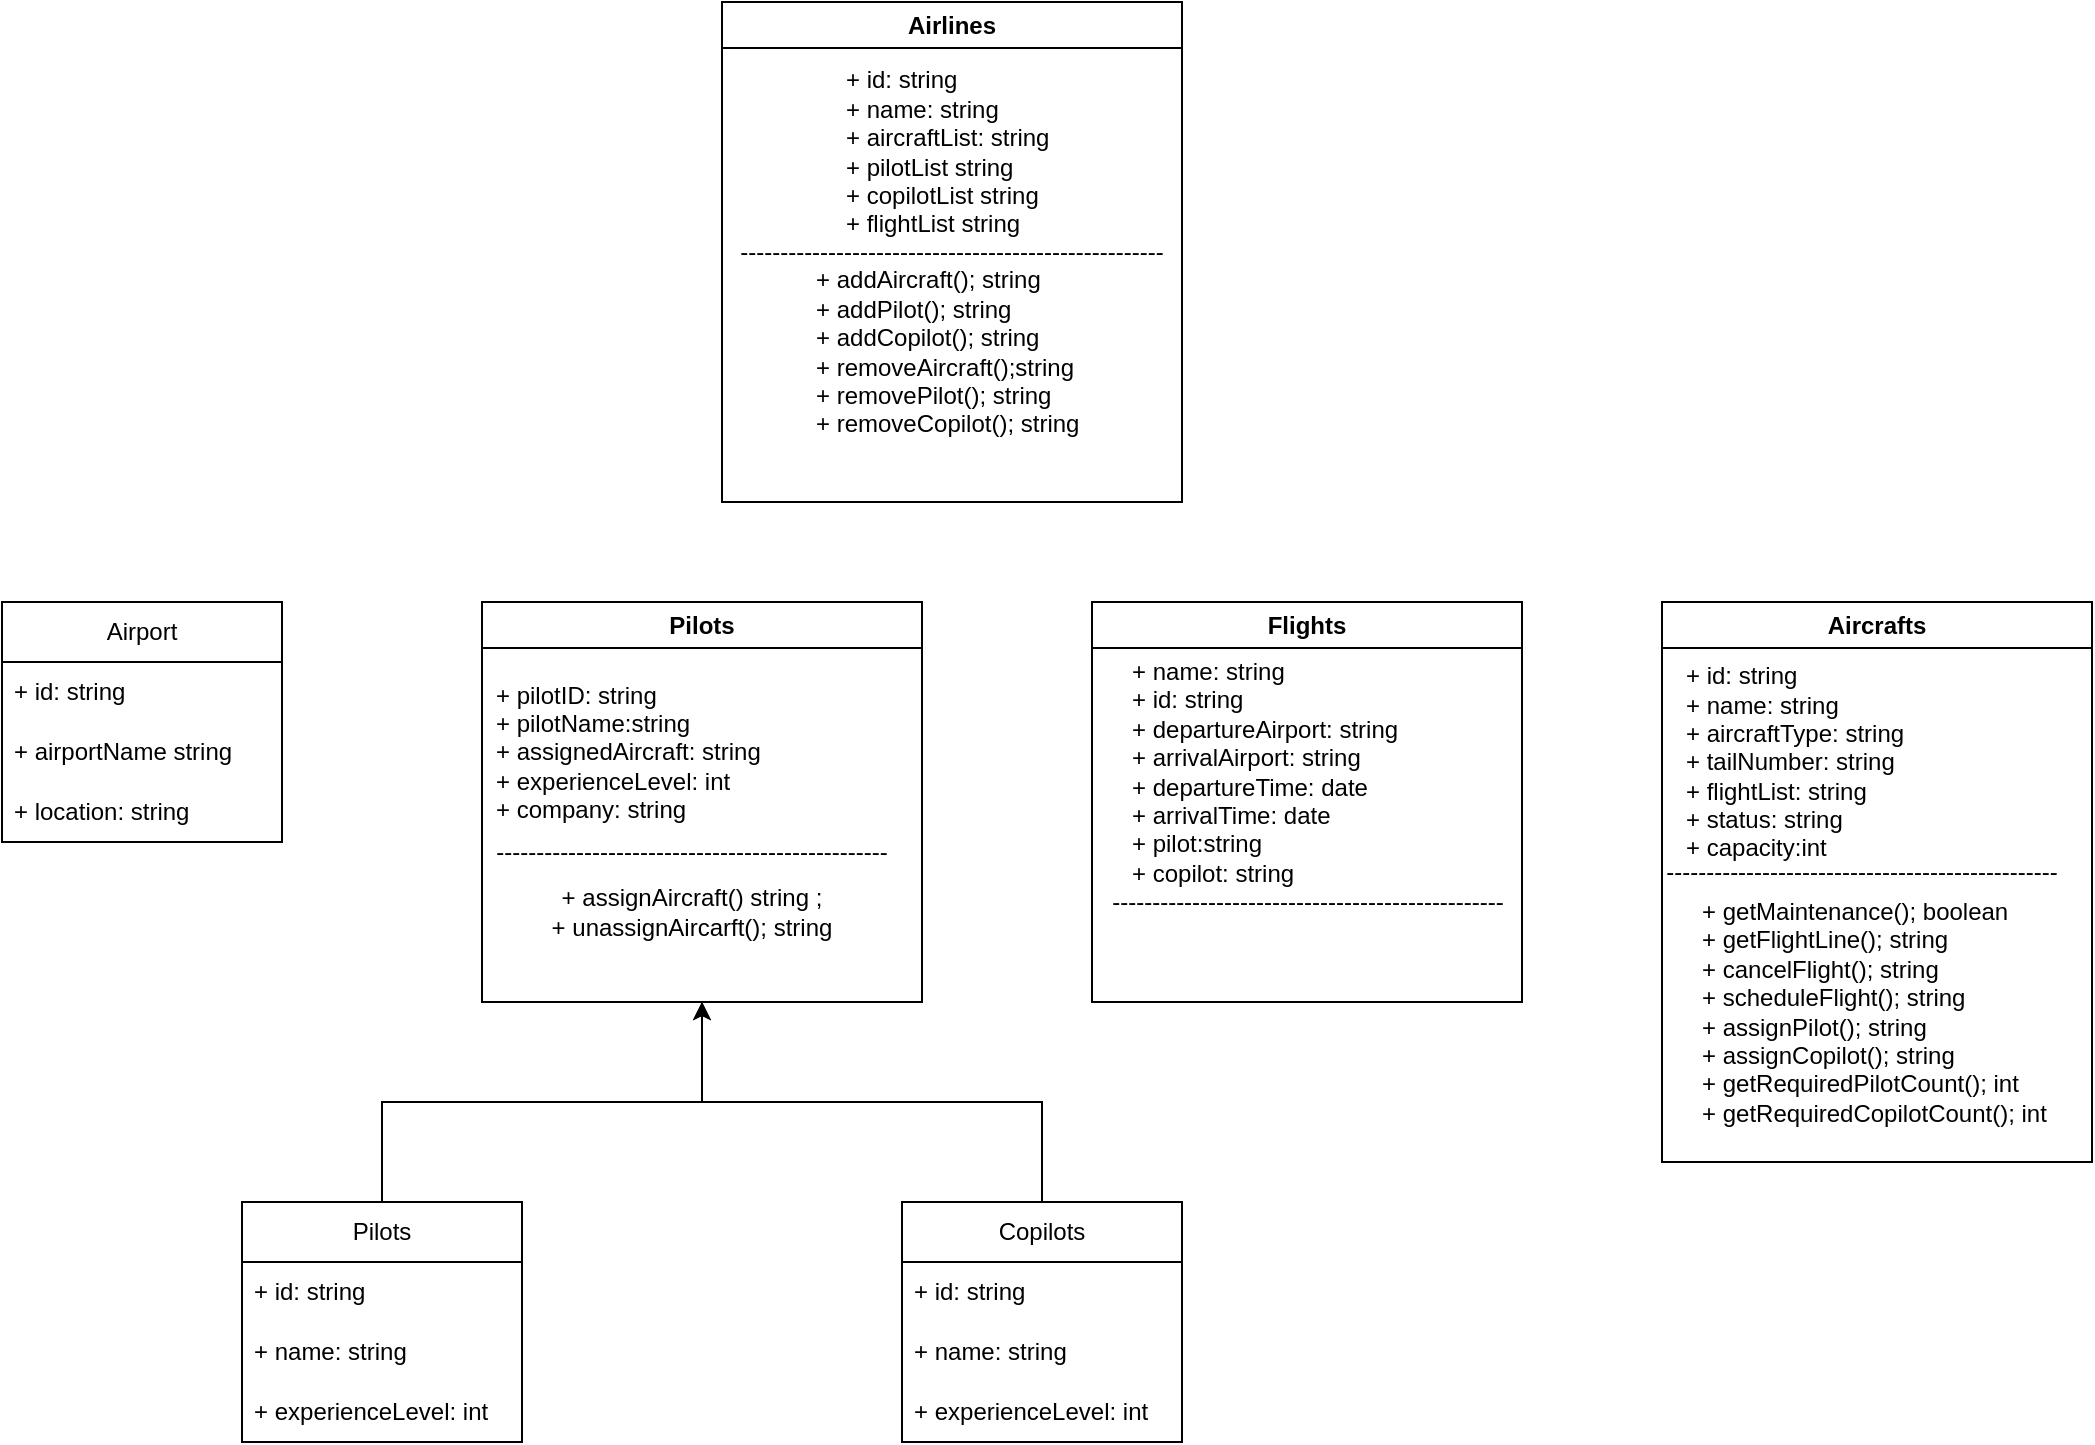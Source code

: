 <mxfile version="26.2.14">
  <diagram name="Sayfa -1" id="KLiLc5vAUubbsRQLizZz">
    <mxGraphModel dx="1385" dy="756" grid="1" gridSize="10" guides="1" tooltips="1" connect="1" arrows="1" fold="1" page="1" pageScale="1" pageWidth="1169" pageHeight="1654" math="0" shadow="0">
      <root>
        <mxCell id="0" />
        <mxCell id="1" parent="0" />
        <mxCell id="mDHxfYU0JQhifHVUSU3j-7" value="Airlines" style="swimlane;whiteSpace=wrap;html=1;" vertex="1" parent="1">
          <mxGeometry x="400" y="20" width="230" height="250" as="geometry" />
        </mxCell>
        <mxCell id="mDHxfYU0JQhifHVUSU3j-2" value="+ id: string&lt;br&gt;+ name: string&lt;br&gt;+ aircraftList: string&lt;br&gt;+ pilotList string&lt;br&gt;+ copilotList string&lt;br&gt;+ flightList string" style="text;html=1;align=left;verticalAlign=middle;whiteSpace=wrap;rounded=0;" vertex="1" parent="mDHxfYU0JQhifHVUSU3j-7">
          <mxGeometry x="60" y="60" width="110" height="30" as="geometry" />
        </mxCell>
        <mxCell id="mDHxfYU0JQhifHVUSU3j-4" value="+ addAircraft(); string&lt;br&gt;+ addPilot(); string&lt;br&gt;+ addCopilot(); string&lt;br&gt;+ removeAircraft();string&lt;br&gt;+ removePilot(); string&lt;br&gt;+ removeCopilot(); string" style="text;html=1;align=left;verticalAlign=middle;whiteSpace=wrap;rounded=0;" vertex="1" parent="mDHxfYU0JQhifHVUSU3j-7">
          <mxGeometry x="45" y="170" width="140" height="10" as="geometry" />
        </mxCell>
        <mxCell id="mDHxfYU0JQhifHVUSU3j-10" style="edgeStyle=orthogonalEdgeStyle;rounded=0;orthogonalLoop=1;jettySize=auto;html=1;exitX=0.5;exitY=1;exitDx=0;exitDy=0;" edge="1" parent="mDHxfYU0JQhifHVUSU3j-7" source="mDHxfYU0JQhifHVUSU3j-4" target="mDHxfYU0JQhifHVUSU3j-4">
          <mxGeometry relative="1" as="geometry" />
        </mxCell>
        <mxCell id="mDHxfYU0JQhifHVUSU3j-11" value="-----------------------------------------------------" style="text;html=1;align=center;verticalAlign=middle;whiteSpace=wrap;rounded=0;" vertex="1" parent="mDHxfYU0JQhifHVUSU3j-7">
          <mxGeometry y="110" width="230" height="30" as="geometry" />
        </mxCell>
        <mxCell id="mDHxfYU0JQhifHVUSU3j-17" value="Airport" style="swimlane;fontStyle=0;childLayout=stackLayout;horizontal=1;startSize=30;horizontalStack=0;resizeParent=1;resizeParentMax=0;resizeLast=0;collapsible=1;marginBottom=0;whiteSpace=wrap;html=1;" vertex="1" parent="1">
          <mxGeometry x="40" y="320" width="140" height="120" as="geometry" />
        </mxCell>
        <mxCell id="mDHxfYU0JQhifHVUSU3j-18" value="+ id: string" style="text;strokeColor=none;fillColor=none;align=left;verticalAlign=middle;spacingLeft=4;spacingRight=4;overflow=hidden;points=[[0,0.5],[1,0.5]];portConstraint=eastwest;rotatable=0;whiteSpace=wrap;html=1;" vertex="1" parent="mDHxfYU0JQhifHVUSU3j-17">
          <mxGeometry y="30" width="140" height="30" as="geometry" />
        </mxCell>
        <mxCell id="mDHxfYU0JQhifHVUSU3j-19" value="+ airportName string" style="text;strokeColor=none;fillColor=none;align=left;verticalAlign=middle;spacingLeft=4;spacingRight=4;overflow=hidden;points=[[0,0.5],[1,0.5]];portConstraint=eastwest;rotatable=0;whiteSpace=wrap;html=1;" vertex="1" parent="mDHxfYU0JQhifHVUSU3j-17">
          <mxGeometry y="60" width="140" height="30" as="geometry" />
        </mxCell>
        <mxCell id="mDHxfYU0JQhifHVUSU3j-20" value="+ location: string" style="text;strokeColor=none;fillColor=none;align=left;verticalAlign=middle;spacingLeft=4;spacingRight=4;overflow=hidden;points=[[0,0.5],[1,0.5]];portConstraint=eastwest;rotatable=0;whiteSpace=wrap;html=1;" vertex="1" parent="mDHxfYU0JQhifHVUSU3j-17">
          <mxGeometry y="90" width="140" height="30" as="geometry" />
        </mxCell>
        <mxCell id="mDHxfYU0JQhifHVUSU3j-25" value="Pilots" style="swimlane;whiteSpace=wrap;html=1;" vertex="1" parent="1">
          <mxGeometry x="280" y="320" width="220" height="200" as="geometry" />
        </mxCell>
        <mxCell id="mDHxfYU0JQhifHVUSU3j-26" value="+ pilotID: string&lt;br&gt;+ pilotName:string&lt;br&gt;+ assignedAircraft: string&lt;br&gt;+ experienceLevel: int&lt;br&gt;+ company: string" style="text;html=1;align=left;verticalAlign=middle;whiteSpace=wrap;rounded=0;" vertex="1" parent="mDHxfYU0JQhifHVUSU3j-25">
          <mxGeometry x="5" y="60" width="180" height="30" as="geometry" />
        </mxCell>
        <mxCell id="mDHxfYU0JQhifHVUSU3j-27" value="-------------------------------------------------" style="text;html=1;align=center;verticalAlign=middle;whiteSpace=wrap;rounded=0;" vertex="1" parent="mDHxfYU0JQhifHVUSU3j-25">
          <mxGeometry x="-10" y="110" width="230" height="30" as="geometry" />
        </mxCell>
        <mxCell id="mDHxfYU0JQhifHVUSU3j-28" value="+ assignAircraft() string ;&lt;br&gt;+ unassignAircarft(); string" style="text;html=1;align=center;verticalAlign=middle;whiteSpace=wrap;rounded=0;" vertex="1" parent="mDHxfYU0JQhifHVUSU3j-25">
          <mxGeometry y="140" width="210" height="30" as="geometry" />
        </mxCell>
        <mxCell id="mDHxfYU0JQhifHVUSU3j-29" value="Flights" style="swimlane;whiteSpace=wrap;html=1;" vertex="1" parent="1">
          <mxGeometry x="585" y="320" width="215" height="200" as="geometry" />
        </mxCell>
        <mxCell id="mDHxfYU0JQhifHVUSU3j-30" value="+ name: string&lt;br&gt;+ id: string&lt;br&gt;+ departureAirport: string&lt;br&gt;+ arrivalAirport: string&lt;br&gt;+ departureTime: date&lt;br&gt;+ arrivalTime: date&lt;br&gt;+ pilot:string&lt;br&gt;+ copilot: string" style="text;html=1;align=left;verticalAlign=middle;whiteSpace=wrap;rounded=0;" vertex="1" parent="mDHxfYU0JQhifHVUSU3j-29">
          <mxGeometry x="17.5" y="70" width="180" height="30" as="geometry" />
        </mxCell>
        <mxCell id="mDHxfYU0JQhifHVUSU3j-31" value="-------------------------------------------------" style="text;html=1;align=center;verticalAlign=middle;whiteSpace=wrap;rounded=0;" vertex="1" parent="mDHxfYU0JQhifHVUSU3j-29">
          <mxGeometry x="-7.5" y="135" width="230" height="30" as="geometry" />
        </mxCell>
        <mxCell id="mDHxfYU0JQhifHVUSU3j-32" value="Aircrafts" style="swimlane;whiteSpace=wrap;html=1;" vertex="1" parent="1">
          <mxGeometry x="870" y="320" width="215" height="280" as="geometry" />
        </mxCell>
        <mxCell id="mDHxfYU0JQhifHVUSU3j-33" value="+ id: string&lt;br&gt;+ name: string&lt;br&gt;+ aircraftType: string&lt;br&gt;+ tailNumber: string&lt;br&gt;+ flightList: string&lt;br&gt;+ status: string&lt;br&gt;+ capacity:int" style="text;html=1;align=left;verticalAlign=middle;whiteSpace=wrap;rounded=0;" vertex="1" parent="mDHxfYU0JQhifHVUSU3j-32">
          <mxGeometry x="10" y="65" width="180" height="30" as="geometry" />
        </mxCell>
        <mxCell id="mDHxfYU0JQhifHVUSU3j-34" value="-------------------------------------------------" style="text;html=1;align=center;verticalAlign=middle;whiteSpace=wrap;rounded=0;" vertex="1" parent="mDHxfYU0JQhifHVUSU3j-32">
          <mxGeometry x="-15" y="120" width="230" height="30" as="geometry" />
        </mxCell>
        <mxCell id="mDHxfYU0JQhifHVUSU3j-35" value="+ getMaintenance(); boolean&lt;br&gt;+ getFlightLine(); string&lt;br&gt;+ cancelFlight(); string&lt;br&gt;+ scheduleFlight(); string&lt;br&gt;+ assignPilot(); string&lt;br&gt;+ assignCopilot(); string&lt;br&gt;+ getRequiredPilotCount(); int&lt;br&gt;+ getRequiredCopilotCount(); int" style="text;html=1;align=left;verticalAlign=middle;whiteSpace=wrap;rounded=0;" vertex="1" parent="mDHxfYU0JQhifHVUSU3j-32">
          <mxGeometry x="17.5" y="190" width="180" height="30" as="geometry" />
        </mxCell>
        <mxCell id="mDHxfYU0JQhifHVUSU3j-40" style="edgeStyle=orthogonalEdgeStyle;rounded=0;orthogonalLoop=1;jettySize=auto;html=1;entryX=0.5;entryY=1;entryDx=0;entryDy=0;" edge="1" parent="1" source="mDHxfYU0JQhifHVUSU3j-36" target="mDHxfYU0JQhifHVUSU3j-25">
          <mxGeometry relative="1" as="geometry" />
        </mxCell>
        <mxCell id="mDHxfYU0JQhifHVUSU3j-36" value="Pilots" style="swimlane;fontStyle=0;childLayout=stackLayout;horizontal=1;startSize=30;horizontalStack=0;resizeParent=1;resizeParentMax=0;resizeLast=0;collapsible=1;marginBottom=0;whiteSpace=wrap;html=1;" vertex="1" parent="1">
          <mxGeometry x="160" y="620" width="140" height="120" as="geometry" />
        </mxCell>
        <mxCell id="mDHxfYU0JQhifHVUSU3j-37" value="+ id: string" style="text;strokeColor=none;fillColor=none;align=left;verticalAlign=middle;spacingLeft=4;spacingRight=4;overflow=hidden;points=[[0,0.5],[1,0.5]];portConstraint=eastwest;rotatable=0;whiteSpace=wrap;html=1;" vertex="1" parent="mDHxfYU0JQhifHVUSU3j-36">
          <mxGeometry y="30" width="140" height="30" as="geometry" />
        </mxCell>
        <mxCell id="mDHxfYU0JQhifHVUSU3j-38" value="+ name: string" style="text;strokeColor=none;fillColor=none;align=left;verticalAlign=middle;spacingLeft=4;spacingRight=4;overflow=hidden;points=[[0,0.5],[1,0.5]];portConstraint=eastwest;rotatable=0;whiteSpace=wrap;html=1;" vertex="1" parent="mDHxfYU0JQhifHVUSU3j-36">
          <mxGeometry y="60" width="140" height="30" as="geometry" />
        </mxCell>
        <mxCell id="mDHxfYU0JQhifHVUSU3j-39" value="+ experienceLevel: int" style="text;strokeColor=none;fillColor=none;align=left;verticalAlign=middle;spacingLeft=4;spacingRight=4;overflow=hidden;points=[[0,0.5],[1,0.5]];portConstraint=eastwest;rotatable=0;whiteSpace=wrap;html=1;" vertex="1" parent="mDHxfYU0JQhifHVUSU3j-36">
          <mxGeometry y="90" width="140" height="30" as="geometry" />
        </mxCell>
        <mxCell id="mDHxfYU0JQhifHVUSU3j-45" style="edgeStyle=orthogonalEdgeStyle;rounded=0;orthogonalLoop=1;jettySize=auto;html=1;entryX=0.5;entryY=1;entryDx=0;entryDy=0;" edge="1" parent="1" source="mDHxfYU0JQhifHVUSU3j-41" target="mDHxfYU0JQhifHVUSU3j-25">
          <mxGeometry relative="1" as="geometry" />
        </mxCell>
        <mxCell id="mDHxfYU0JQhifHVUSU3j-41" value="Copilots" style="swimlane;fontStyle=0;childLayout=stackLayout;horizontal=1;startSize=30;horizontalStack=0;resizeParent=1;resizeParentMax=0;resizeLast=0;collapsible=1;marginBottom=0;whiteSpace=wrap;html=1;" vertex="1" parent="1">
          <mxGeometry x="490" y="620" width="140" height="120" as="geometry" />
        </mxCell>
        <mxCell id="mDHxfYU0JQhifHVUSU3j-42" value="+ id: string" style="text;strokeColor=none;fillColor=none;align=left;verticalAlign=middle;spacingLeft=4;spacingRight=4;overflow=hidden;points=[[0,0.5],[1,0.5]];portConstraint=eastwest;rotatable=0;whiteSpace=wrap;html=1;" vertex="1" parent="mDHxfYU0JQhifHVUSU3j-41">
          <mxGeometry y="30" width="140" height="30" as="geometry" />
        </mxCell>
        <mxCell id="mDHxfYU0JQhifHVUSU3j-43" value="+ name: string" style="text;strokeColor=none;fillColor=none;align=left;verticalAlign=middle;spacingLeft=4;spacingRight=4;overflow=hidden;points=[[0,0.5],[1,0.5]];portConstraint=eastwest;rotatable=0;whiteSpace=wrap;html=1;" vertex="1" parent="mDHxfYU0JQhifHVUSU3j-41">
          <mxGeometry y="60" width="140" height="30" as="geometry" />
        </mxCell>
        <mxCell id="mDHxfYU0JQhifHVUSU3j-44" value="+ experienceLevel: int" style="text;strokeColor=none;fillColor=none;align=left;verticalAlign=middle;spacingLeft=4;spacingRight=4;overflow=hidden;points=[[0,0.5],[1,0.5]];portConstraint=eastwest;rotatable=0;whiteSpace=wrap;html=1;" vertex="1" parent="mDHxfYU0JQhifHVUSU3j-41">
          <mxGeometry y="90" width="140" height="30" as="geometry" />
        </mxCell>
      </root>
    </mxGraphModel>
  </diagram>
</mxfile>
